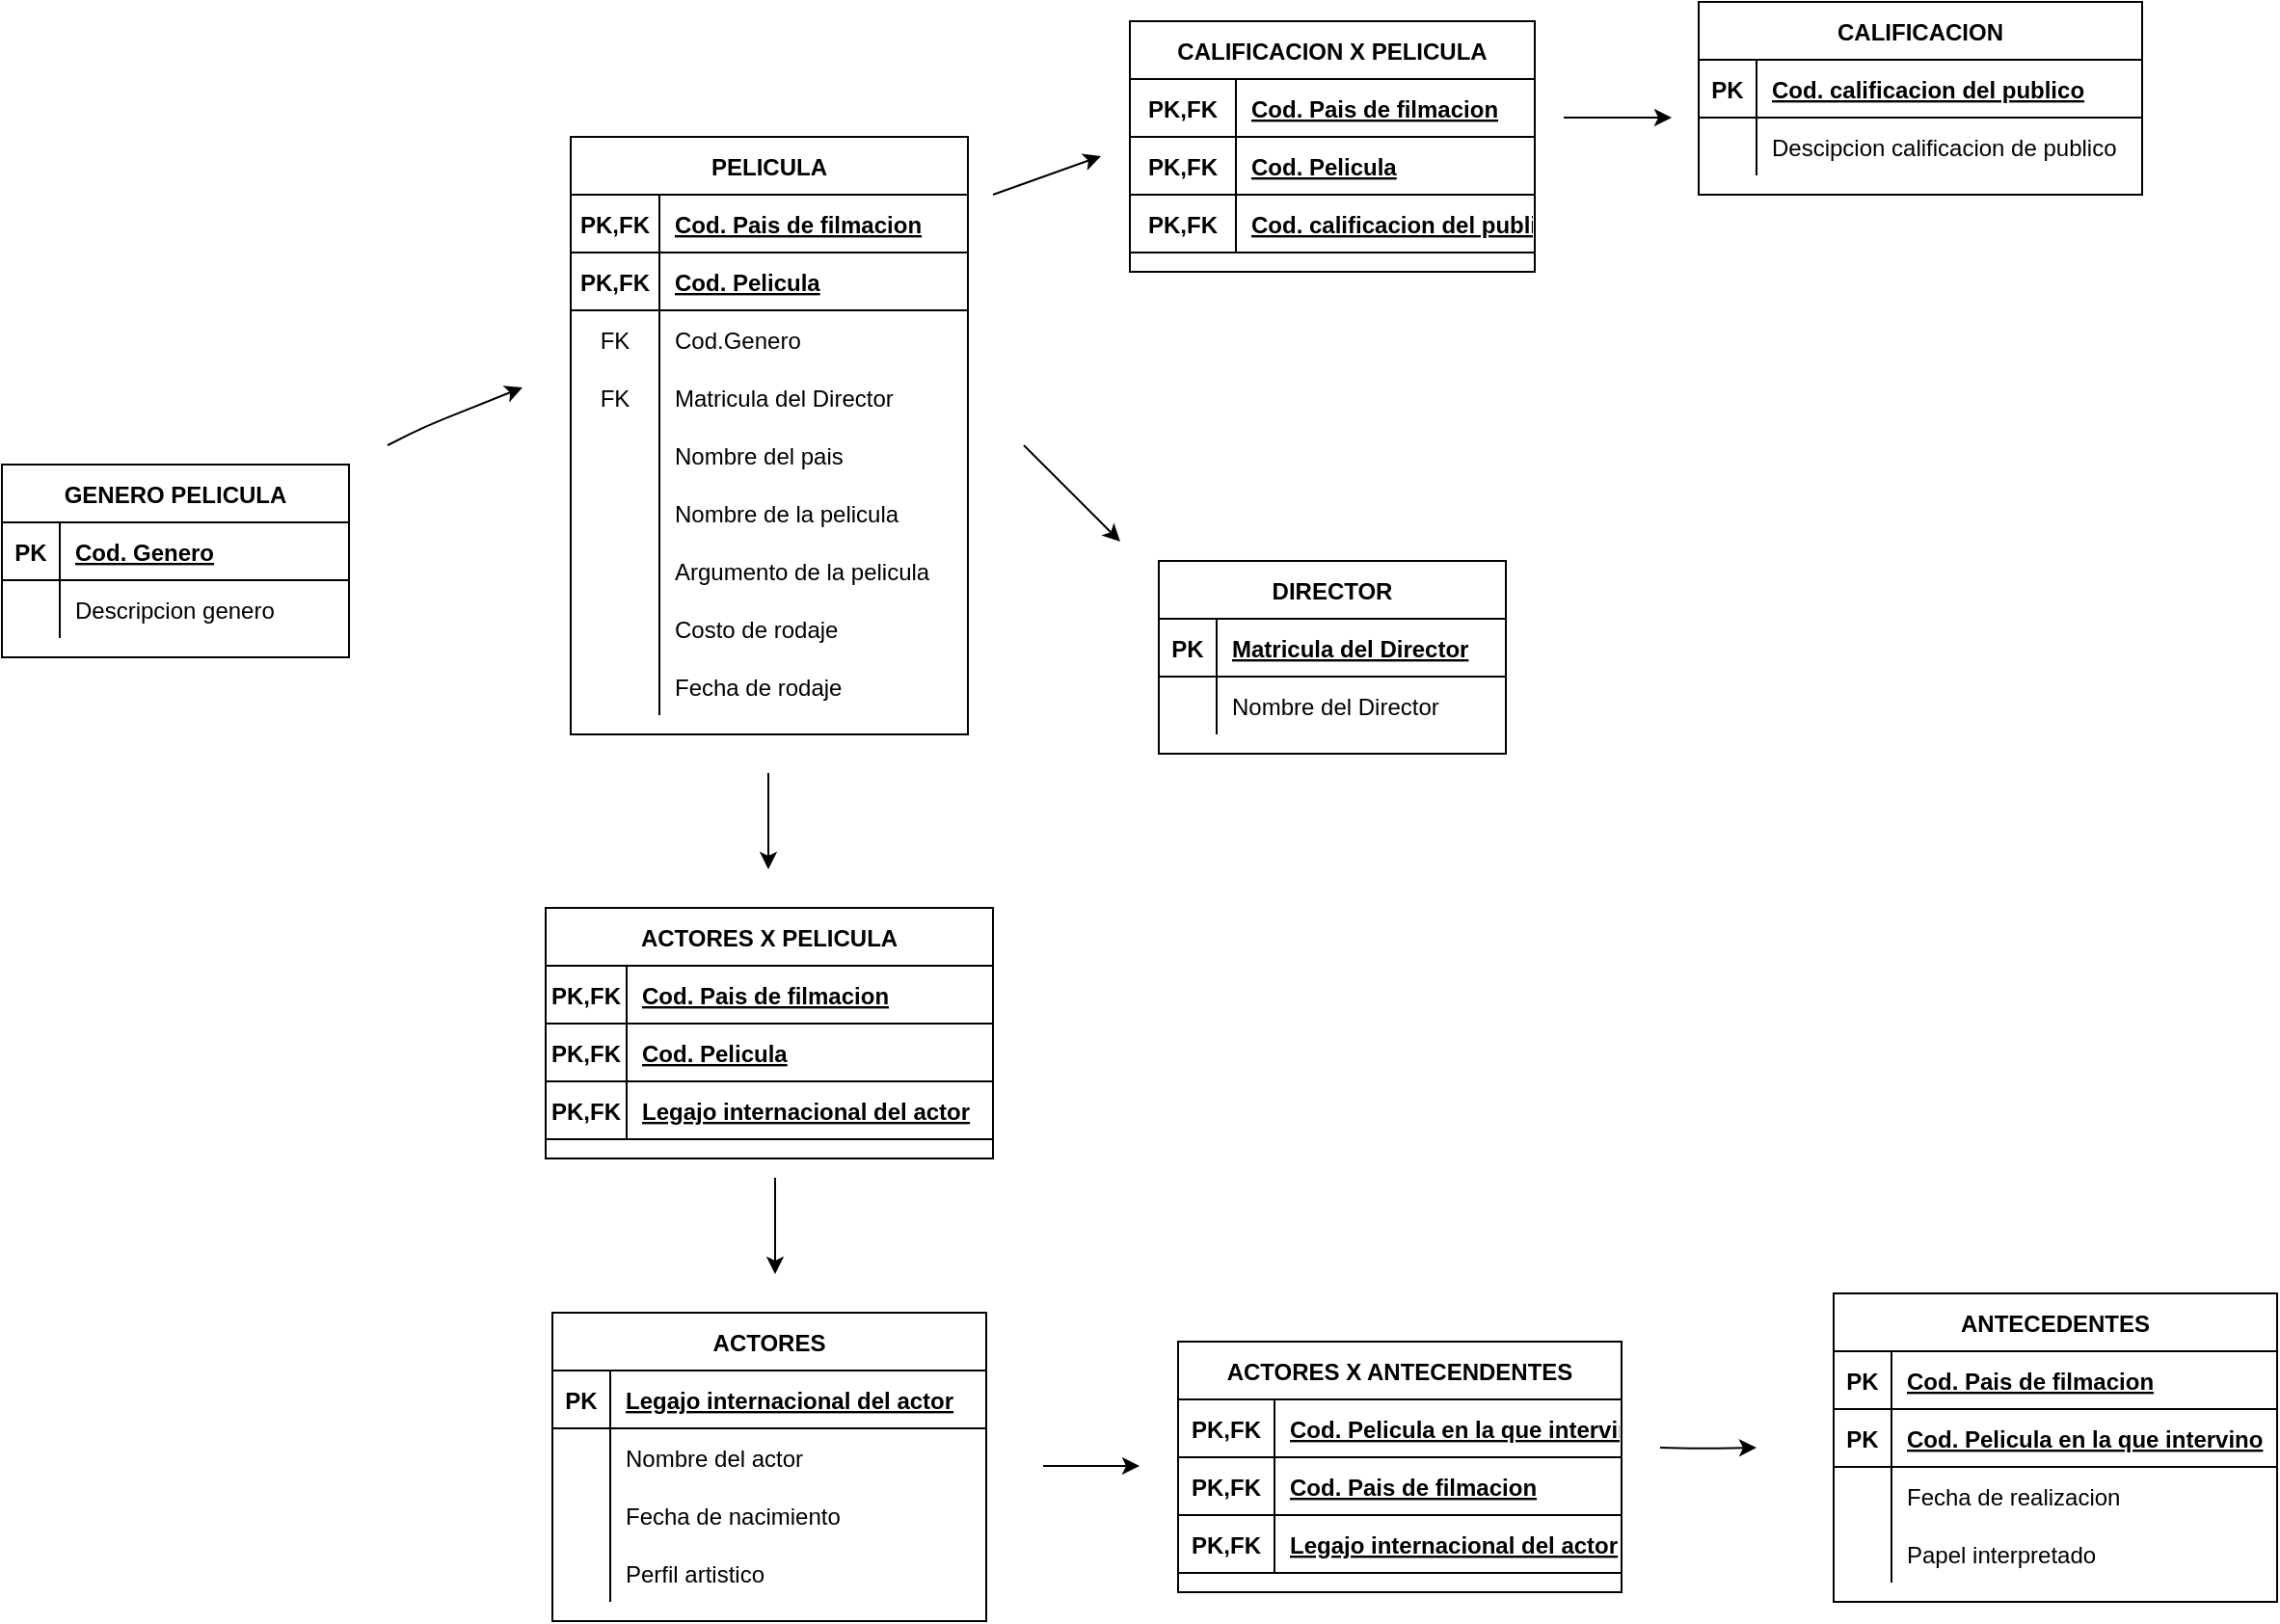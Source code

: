 <mxfile version="14.6.6" type="device"><diagram id="kVDSTqVcXKQELUIXkjLR" name="Page-1"><mxGraphModel dx="651" dy="810" grid="1" gridSize="10" guides="1" tooltips="1" connect="1" arrows="1" fold="1" page="1" pageScale="1" pageWidth="827" pageHeight="1169" math="0" shadow="0"><root><mxCell id="0"/><mxCell id="1" parent="0"/><mxCell id="yVEAFRLBSTKk6e_BJKN3-1" value="PELICULA" style="shape=table;startSize=30;container=1;collapsible=1;childLayout=tableLayout;fixedRows=1;rowLines=0;fontStyle=1;align=center;resizeLast=1;" vertex="1" parent="1"><mxGeometry x="325" y="140" width="206" height="310" as="geometry"/></mxCell><mxCell id="yVEAFRLBSTKk6e_BJKN3-2" value="" style="shape=partialRectangle;collapsible=0;dropTarget=0;pointerEvents=0;fillColor=none;top=0;left=0;bottom=1;right=0;points=[[0,0.5],[1,0.5]];portConstraint=eastwest;" vertex="1" parent="yVEAFRLBSTKk6e_BJKN3-1"><mxGeometry y="30" width="206" height="30" as="geometry"/></mxCell><mxCell id="yVEAFRLBSTKk6e_BJKN3-3" value="PK,FK" style="shape=partialRectangle;connectable=0;fillColor=none;top=0;left=0;bottom=0;right=0;fontStyle=1;overflow=hidden;" vertex="1" parent="yVEAFRLBSTKk6e_BJKN3-2"><mxGeometry width="46" height="30" as="geometry"/></mxCell><mxCell id="yVEAFRLBSTKk6e_BJKN3-4" value="Cod. Pais de filmacion" style="shape=partialRectangle;connectable=0;fillColor=none;top=0;left=0;bottom=0;right=0;align=left;spacingLeft=6;fontStyle=5;overflow=hidden;" vertex="1" parent="yVEAFRLBSTKk6e_BJKN3-2"><mxGeometry x="46" width="160" height="30" as="geometry"/></mxCell><mxCell id="yVEAFRLBSTKk6e_BJKN3-14" value="" style="shape=partialRectangle;collapsible=0;dropTarget=0;pointerEvents=0;fillColor=none;top=0;left=0;bottom=1;right=0;points=[[0,0.5],[1,0.5]];portConstraint=eastwest;" vertex="1" parent="yVEAFRLBSTKk6e_BJKN3-1"><mxGeometry y="60" width="206" height="30" as="geometry"/></mxCell><mxCell id="yVEAFRLBSTKk6e_BJKN3-15" value="PK,FK" style="shape=partialRectangle;connectable=0;fillColor=none;top=0;left=0;bottom=0;right=0;fontStyle=1;overflow=hidden;" vertex="1" parent="yVEAFRLBSTKk6e_BJKN3-14"><mxGeometry width="46" height="30" as="geometry"/></mxCell><mxCell id="yVEAFRLBSTKk6e_BJKN3-16" value="Cod. Pelicula" style="shape=partialRectangle;connectable=0;fillColor=none;top=0;left=0;bottom=0;right=0;align=left;spacingLeft=6;fontStyle=5;overflow=hidden;" vertex="1" parent="yVEAFRLBSTKk6e_BJKN3-14"><mxGeometry x="46" width="160" height="30" as="geometry"/></mxCell><mxCell id="yVEAFRLBSTKk6e_BJKN3-31" value="" style="shape=partialRectangle;collapsible=0;dropTarget=0;pointerEvents=0;fillColor=none;top=0;left=0;bottom=0;right=0;points=[[0,0.5],[1,0.5]];portConstraint=eastwest;" vertex="1" parent="yVEAFRLBSTKk6e_BJKN3-1"><mxGeometry y="90" width="206" height="30" as="geometry"/></mxCell><mxCell id="yVEAFRLBSTKk6e_BJKN3-32" value="FK" style="shape=partialRectangle;connectable=0;fillColor=none;top=0;left=0;bottom=0;right=0;fontStyle=0;overflow=hidden;" vertex="1" parent="yVEAFRLBSTKk6e_BJKN3-31"><mxGeometry width="46" height="30" as="geometry"/></mxCell><mxCell id="yVEAFRLBSTKk6e_BJKN3-33" value="Cod.Genero" style="shape=partialRectangle;connectable=0;fillColor=none;top=0;left=0;bottom=0;right=0;align=left;spacingLeft=6;fontStyle=0;overflow=hidden;" vertex="1" parent="yVEAFRLBSTKk6e_BJKN3-31"><mxGeometry x="46" width="160" height="30" as="geometry"/></mxCell><mxCell id="yVEAFRLBSTKk6e_BJKN3-35" value="" style="shape=partialRectangle;collapsible=0;dropTarget=0;pointerEvents=0;fillColor=none;top=0;left=0;bottom=0;right=0;points=[[0,0.5],[1,0.5]];portConstraint=eastwest;" vertex="1" parent="yVEAFRLBSTKk6e_BJKN3-1"><mxGeometry y="120" width="206" height="30" as="geometry"/></mxCell><mxCell id="yVEAFRLBSTKk6e_BJKN3-36" value="FK" style="shape=partialRectangle;connectable=0;fillColor=none;top=0;left=0;bottom=0;right=0;fontStyle=0;overflow=hidden;" vertex="1" parent="yVEAFRLBSTKk6e_BJKN3-35"><mxGeometry width="46" height="30" as="geometry"/></mxCell><mxCell id="yVEAFRLBSTKk6e_BJKN3-37" value="Matricula del Director" style="shape=partialRectangle;connectable=0;fillColor=none;top=0;left=0;bottom=0;right=0;align=left;spacingLeft=6;fontStyle=0;overflow=hidden;" vertex="1" parent="yVEAFRLBSTKk6e_BJKN3-35"><mxGeometry x="46" width="160" height="30" as="geometry"/></mxCell><mxCell id="yVEAFRLBSTKk6e_BJKN3-5" value="" style="shape=partialRectangle;collapsible=0;dropTarget=0;pointerEvents=0;fillColor=none;top=0;left=0;bottom=0;right=0;points=[[0,0.5],[1,0.5]];portConstraint=eastwest;" vertex="1" parent="yVEAFRLBSTKk6e_BJKN3-1"><mxGeometry y="150" width="206" height="30" as="geometry"/></mxCell><mxCell id="yVEAFRLBSTKk6e_BJKN3-6" value="" style="shape=partialRectangle;connectable=0;fillColor=none;top=0;left=0;bottom=0;right=0;editable=1;overflow=hidden;" vertex="1" parent="yVEAFRLBSTKk6e_BJKN3-5"><mxGeometry width="46" height="30" as="geometry"/></mxCell><mxCell id="yVEAFRLBSTKk6e_BJKN3-7" value="Nombre del pais" style="shape=partialRectangle;connectable=0;fillColor=none;top=0;left=0;bottom=0;right=0;align=left;spacingLeft=6;overflow=hidden;" vertex="1" parent="yVEAFRLBSTKk6e_BJKN3-5"><mxGeometry x="46" width="160" height="30" as="geometry"/></mxCell><mxCell id="yVEAFRLBSTKk6e_BJKN3-8" value="" style="shape=partialRectangle;collapsible=0;dropTarget=0;pointerEvents=0;fillColor=none;top=0;left=0;bottom=0;right=0;points=[[0,0.5],[1,0.5]];portConstraint=eastwest;" vertex="1" parent="yVEAFRLBSTKk6e_BJKN3-1"><mxGeometry y="180" width="206" height="30" as="geometry"/></mxCell><mxCell id="yVEAFRLBSTKk6e_BJKN3-9" value="" style="shape=partialRectangle;connectable=0;fillColor=none;top=0;left=0;bottom=0;right=0;editable=1;overflow=hidden;" vertex="1" parent="yVEAFRLBSTKk6e_BJKN3-8"><mxGeometry width="46" height="30" as="geometry"/></mxCell><mxCell id="yVEAFRLBSTKk6e_BJKN3-10" value="Nombre de la pelicula" style="shape=partialRectangle;connectable=0;fillColor=none;top=0;left=0;bottom=0;right=0;align=left;spacingLeft=6;overflow=hidden;" vertex="1" parent="yVEAFRLBSTKk6e_BJKN3-8"><mxGeometry x="46" width="160" height="30" as="geometry"/></mxCell><mxCell id="yVEAFRLBSTKk6e_BJKN3-11" value="" style="shape=partialRectangle;collapsible=0;dropTarget=0;pointerEvents=0;fillColor=none;top=0;left=0;bottom=0;right=0;points=[[0,0.5],[1,0.5]];portConstraint=eastwest;" vertex="1" parent="yVEAFRLBSTKk6e_BJKN3-1"><mxGeometry y="210" width="206" height="30" as="geometry"/></mxCell><mxCell id="yVEAFRLBSTKk6e_BJKN3-12" value="" style="shape=partialRectangle;connectable=0;fillColor=none;top=0;left=0;bottom=0;right=0;editable=1;overflow=hidden;" vertex="1" parent="yVEAFRLBSTKk6e_BJKN3-11"><mxGeometry width="46" height="30" as="geometry"/></mxCell><mxCell id="yVEAFRLBSTKk6e_BJKN3-13" value="Argumento de la pelicula" style="shape=partialRectangle;connectable=0;fillColor=none;top=0;left=0;bottom=0;right=0;align=left;spacingLeft=6;overflow=hidden;" vertex="1" parent="yVEAFRLBSTKk6e_BJKN3-11"><mxGeometry x="46" width="160" height="30" as="geometry"/></mxCell><mxCell id="yVEAFRLBSTKk6e_BJKN3-129" value="" style="shape=partialRectangle;collapsible=0;dropTarget=0;pointerEvents=0;fillColor=none;top=0;left=0;bottom=0;right=0;points=[[0,0.5],[1,0.5]];portConstraint=eastwest;" vertex="1" parent="yVEAFRLBSTKk6e_BJKN3-1"><mxGeometry y="240" width="206" height="30" as="geometry"/></mxCell><mxCell id="yVEAFRLBSTKk6e_BJKN3-130" value="" style="shape=partialRectangle;connectable=0;fillColor=none;top=0;left=0;bottom=0;right=0;editable=1;overflow=hidden;" vertex="1" parent="yVEAFRLBSTKk6e_BJKN3-129"><mxGeometry width="46" height="30" as="geometry"/></mxCell><mxCell id="yVEAFRLBSTKk6e_BJKN3-131" value="Costo de rodaje" style="shape=partialRectangle;connectable=0;fillColor=none;top=0;left=0;bottom=0;right=0;align=left;spacingLeft=6;overflow=hidden;" vertex="1" parent="yVEAFRLBSTKk6e_BJKN3-129"><mxGeometry x="46" width="160" height="30" as="geometry"/></mxCell><mxCell id="yVEAFRLBSTKk6e_BJKN3-132" value="" style="shape=partialRectangle;collapsible=0;dropTarget=0;pointerEvents=0;fillColor=none;top=0;left=0;bottom=0;right=0;points=[[0,0.5],[1,0.5]];portConstraint=eastwest;" vertex="1" parent="yVEAFRLBSTKk6e_BJKN3-1"><mxGeometry y="270" width="206" height="30" as="geometry"/></mxCell><mxCell id="yVEAFRLBSTKk6e_BJKN3-133" value="" style="shape=partialRectangle;connectable=0;fillColor=none;top=0;left=0;bottom=0;right=0;editable=1;overflow=hidden;" vertex="1" parent="yVEAFRLBSTKk6e_BJKN3-132"><mxGeometry width="46" height="30" as="geometry"/></mxCell><mxCell id="yVEAFRLBSTKk6e_BJKN3-134" value="Fecha de rodaje" style="shape=partialRectangle;connectable=0;fillColor=none;top=0;left=0;bottom=0;right=0;align=left;spacingLeft=6;overflow=hidden;" vertex="1" parent="yVEAFRLBSTKk6e_BJKN3-132"><mxGeometry x="46" width="160" height="30" as="geometry"/></mxCell><mxCell id="yVEAFRLBSTKk6e_BJKN3-18" value="GENERO PELICULA" style="shape=table;startSize=30;container=1;collapsible=1;childLayout=tableLayout;fixedRows=1;rowLines=0;fontStyle=1;align=center;resizeLast=1;" vertex="1" parent="1"><mxGeometry x="30" y="310" width="180" height="100" as="geometry"/></mxCell><mxCell id="yVEAFRLBSTKk6e_BJKN3-19" value="" style="shape=partialRectangle;collapsible=0;dropTarget=0;pointerEvents=0;fillColor=none;top=0;left=0;bottom=1;right=0;points=[[0,0.5],[1,0.5]];portConstraint=eastwest;" vertex="1" parent="yVEAFRLBSTKk6e_BJKN3-18"><mxGeometry y="30" width="180" height="30" as="geometry"/></mxCell><mxCell id="yVEAFRLBSTKk6e_BJKN3-20" value="PK" style="shape=partialRectangle;connectable=0;fillColor=none;top=0;left=0;bottom=0;right=0;fontStyle=1;overflow=hidden;" vertex="1" parent="yVEAFRLBSTKk6e_BJKN3-19"><mxGeometry width="30" height="30" as="geometry"/></mxCell><mxCell id="yVEAFRLBSTKk6e_BJKN3-21" value="Cod. Genero" style="shape=partialRectangle;connectable=0;fillColor=none;top=0;left=0;bottom=0;right=0;align=left;spacingLeft=6;fontStyle=5;overflow=hidden;" vertex="1" parent="yVEAFRLBSTKk6e_BJKN3-19"><mxGeometry x="30" width="150" height="30" as="geometry"/></mxCell><mxCell id="yVEAFRLBSTKk6e_BJKN3-22" value="" style="shape=partialRectangle;collapsible=0;dropTarget=0;pointerEvents=0;fillColor=none;top=0;left=0;bottom=0;right=0;points=[[0,0.5],[1,0.5]];portConstraint=eastwest;" vertex="1" parent="yVEAFRLBSTKk6e_BJKN3-18"><mxGeometry y="60" width="180" height="30" as="geometry"/></mxCell><mxCell id="yVEAFRLBSTKk6e_BJKN3-23" value="" style="shape=partialRectangle;connectable=0;fillColor=none;top=0;left=0;bottom=0;right=0;editable=1;overflow=hidden;" vertex="1" parent="yVEAFRLBSTKk6e_BJKN3-22"><mxGeometry width="30" height="30" as="geometry"/></mxCell><mxCell id="yVEAFRLBSTKk6e_BJKN3-24" value="Descripcion genero" style="shape=partialRectangle;connectable=0;fillColor=none;top=0;left=0;bottom=0;right=0;align=left;spacingLeft=6;overflow=hidden;" vertex="1" parent="yVEAFRLBSTKk6e_BJKN3-22"><mxGeometry x="30" width="150" height="30" as="geometry"/></mxCell><mxCell id="yVEAFRLBSTKk6e_BJKN3-34" value="" style="endArrow=classic;html=1;" edge="1" parent="1"><mxGeometry width="50" height="50" relative="1" as="geometry"><mxPoint x="230" y="300" as="sourcePoint"/><mxPoint x="300" y="270" as="targetPoint"/><Array as="points"><mxPoint x="250" y="290"/></Array></mxGeometry></mxCell><mxCell id="yVEAFRLBSTKk6e_BJKN3-38" value="DIRECTOR" style="shape=table;startSize=30;container=1;collapsible=1;childLayout=tableLayout;fixedRows=1;rowLines=0;fontStyle=1;align=center;resizeLast=1;" vertex="1" parent="1"><mxGeometry x="630" y="360" width="180" height="100" as="geometry"/></mxCell><mxCell id="yVEAFRLBSTKk6e_BJKN3-39" value="" style="shape=partialRectangle;collapsible=0;dropTarget=0;pointerEvents=0;fillColor=none;top=0;left=0;bottom=1;right=0;points=[[0,0.5],[1,0.5]];portConstraint=eastwest;" vertex="1" parent="yVEAFRLBSTKk6e_BJKN3-38"><mxGeometry y="30" width="180" height="30" as="geometry"/></mxCell><mxCell id="yVEAFRLBSTKk6e_BJKN3-40" value="PK" style="shape=partialRectangle;connectable=0;fillColor=none;top=0;left=0;bottom=0;right=0;fontStyle=1;overflow=hidden;" vertex="1" parent="yVEAFRLBSTKk6e_BJKN3-39"><mxGeometry width="30" height="30" as="geometry"/></mxCell><mxCell id="yVEAFRLBSTKk6e_BJKN3-41" value="Matricula del Director" style="shape=partialRectangle;connectable=0;fillColor=none;top=0;left=0;bottom=0;right=0;align=left;spacingLeft=6;fontStyle=5;overflow=hidden;" vertex="1" parent="yVEAFRLBSTKk6e_BJKN3-39"><mxGeometry x="30" width="150" height="30" as="geometry"/></mxCell><mxCell id="yVEAFRLBSTKk6e_BJKN3-42" value="" style="shape=partialRectangle;collapsible=0;dropTarget=0;pointerEvents=0;fillColor=none;top=0;left=0;bottom=0;right=0;points=[[0,0.5],[1,0.5]];portConstraint=eastwest;" vertex="1" parent="yVEAFRLBSTKk6e_BJKN3-38"><mxGeometry y="60" width="180" height="30" as="geometry"/></mxCell><mxCell id="yVEAFRLBSTKk6e_BJKN3-43" value="" style="shape=partialRectangle;connectable=0;fillColor=none;top=0;left=0;bottom=0;right=0;editable=1;overflow=hidden;" vertex="1" parent="yVEAFRLBSTKk6e_BJKN3-42"><mxGeometry width="30" height="30" as="geometry"/></mxCell><mxCell id="yVEAFRLBSTKk6e_BJKN3-44" value="Nombre del Director" style="shape=partialRectangle;connectable=0;fillColor=none;top=0;left=0;bottom=0;right=0;align=left;spacingLeft=6;overflow=hidden;" vertex="1" parent="yVEAFRLBSTKk6e_BJKN3-42"><mxGeometry x="30" width="150" height="30" as="geometry"/></mxCell><mxCell id="yVEAFRLBSTKk6e_BJKN3-51" value="" style="endArrow=classic;html=1;" edge="1" parent="1"><mxGeometry width="50" height="50" relative="1" as="geometry"><mxPoint x="560" y="300" as="sourcePoint"/><mxPoint x="610" y="350" as="targetPoint"/></mxGeometry></mxCell><mxCell id="yVEAFRLBSTKk6e_BJKN3-52" value="ACTORES" style="shape=table;startSize=30;container=1;collapsible=1;childLayout=tableLayout;fixedRows=1;rowLines=0;fontStyle=1;align=center;resizeLast=1;" vertex="1" parent="1"><mxGeometry x="315.5" y="750" width="225" height="160" as="geometry"/></mxCell><mxCell id="yVEAFRLBSTKk6e_BJKN3-53" value="" style="shape=partialRectangle;collapsible=0;dropTarget=0;pointerEvents=0;fillColor=none;top=0;left=0;bottom=1;right=0;points=[[0,0.5],[1,0.5]];portConstraint=eastwest;" vertex="1" parent="yVEAFRLBSTKk6e_BJKN3-52"><mxGeometry y="30" width="225" height="30" as="geometry"/></mxCell><mxCell id="yVEAFRLBSTKk6e_BJKN3-54" value="PK" style="shape=partialRectangle;connectable=0;fillColor=none;top=0;left=0;bottom=0;right=0;fontStyle=1;overflow=hidden;" vertex="1" parent="yVEAFRLBSTKk6e_BJKN3-53"><mxGeometry width="30" height="30" as="geometry"/></mxCell><mxCell id="yVEAFRLBSTKk6e_BJKN3-55" value="Legajo internacional del actor" style="shape=partialRectangle;connectable=0;fillColor=none;top=0;left=0;bottom=0;right=0;align=left;spacingLeft=6;fontStyle=5;overflow=hidden;" vertex="1" parent="yVEAFRLBSTKk6e_BJKN3-53"><mxGeometry x="30" width="195" height="30" as="geometry"/></mxCell><mxCell id="yVEAFRLBSTKk6e_BJKN3-56" value="" style="shape=partialRectangle;collapsible=0;dropTarget=0;pointerEvents=0;fillColor=none;top=0;left=0;bottom=0;right=0;points=[[0,0.5],[1,0.5]];portConstraint=eastwest;" vertex="1" parent="yVEAFRLBSTKk6e_BJKN3-52"><mxGeometry y="60" width="225" height="30" as="geometry"/></mxCell><mxCell id="yVEAFRLBSTKk6e_BJKN3-57" value="" style="shape=partialRectangle;connectable=0;fillColor=none;top=0;left=0;bottom=0;right=0;editable=1;overflow=hidden;" vertex="1" parent="yVEAFRLBSTKk6e_BJKN3-56"><mxGeometry width="30" height="30" as="geometry"/></mxCell><mxCell id="yVEAFRLBSTKk6e_BJKN3-58" value="Nombre del actor" style="shape=partialRectangle;connectable=0;fillColor=none;top=0;left=0;bottom=0;right=0;align=left;spacingLeft=6;overflow=hidden;" vertex="1" parent="yVEAFRLBSTKk6e_BJKN3-56"><mxGeometry x="30" width="195" height="30" as="geometry"/></mxCell><mxCell id="yVEAFRLBSTKk6e_BJKN3-59" value="" style="shape=partialRectangle;collapsible=0;dropTarget=0;pointerEvents=0;fillColor=none;top=0;left=0;bottom=0;right=0;points=[[0,0.5],[1,0.5]];portConstraint=eastwest;" vertex="1" parent="yVEAFRLBSTKk6e_BJKN3-52"><mxGeometry y="90" width="225" height="30" as="geometry"/></mxCell><mxCell id="yVEAFRLBSTKk6e_BJKN3-60" value="" style="shape=partialRectangle;connectable=0;fillColor=none;top=0;left=0;bottom=0;right=0;editable=1;overflow=hidden;" vertex="1" parent="yVEAFRLBSTKk6e_BJKN3-59"><mxGeometry width="30" height="30" as="geometry"/></mxCell><mxCell id="yVEAFRLBSTKk6e_BJKN3-61" value="Fecha de nacimiento" style="shape=partialRectangle;connectable=0;fillColor=none;top=0;left=0;bottom=0;right=0;align=left;spacingLeft=6;overflow=hidden;" vertex="1" parent="yVEAFRLBSTKk6e_BJKN3-59"><mxGeometry x="30" width="195" height="30" as="geometry"/></mxCell><mxCell id="yVEAFRLBSTKk6e_BJKN3-62" value="" style="shape=partialRectangle;collapsible=0;dropTarget=0;pointerEvents=0;fillColor=none;top=0;left=0;bottom=0;right=0;points=[[0,0.5],[1,0.5]];portConstraint=eastwest;" vertex="1" parent="yVEAFRLBSTKk6e_BJKN3-52"><mxGeometry y="120" width="225" height="30" as="geometry"/></mxCell><mxCell id="yVEAFRLBSTKk6e_BJKN3-63" value="" style="shape=partialRectangle;connectable=0;fillColor=none;top=0;left=0;bottom=0;right=0;editable=1;overflow=hidden;" vertex="1" parent="yVEAFRLBSTKk6e_BJKN3-62"><mxGeometry width="30" height="30" as="geometry"/></mxCell><mxCell id="yVEAFRLBSTKk6e_BJKN3-64" value="Perfil artistico" style="shape=partialRectangle;connectable=0;fillColor=none;top=0;left=0;bottom=0;right=0;align=left;spacingLeft=6;overflow=hidden;" vertex="1" parent="yVEAFRLBSTKk6e_BJKN3-62"><mxGeometry x="30" width="195" height="30" as="geometry"/></mxCell><mxCell id="yVEAFRLBSTKk6e_BJKN3-65" value="ACTORES X PELICULA" style="shape=table;startSize=30;container=1;collapsible=1;childLayout=tableLayout;fixedRows=1;rowLines=0;fontStyle=1;align=center;resizeLast=1;" vertex="1" parent="1"><mxGeometry x="312" y="540" width="232" height="130" as="geometry"/></mxCell><mxCell id="yVEAFRLBSTKk6e_BJKN3-66" value="" style="shape=partialRectangle;collapsible=0;dropTarget=0;pointerEvents=0;fillColor=none;top=0;left=0;bottom=1;right=0;points=[[0,0.5],[1,0.5]];portConstraint=eastwest;" vertex="1" parent="yVEAFRLBSTKk6e_BJKN3-65"><mxGeometry y="30" width="232" height="30" as="geometry"/></mxCell><mxCell id="yVEAFRLBSTKk6e_BJKN3-67" value="PK,FK" style="shape=partialRectangle;connectable=0;fillColor=none;top=0;left=0;bottom=0;right=0;fontStyle=1;overflow=hidden;" vertex="1" parent="yVEAFRLBSTKk6e_BJKN3-66"><mxGeometry width="42" height="30" as="geometry"/></mxCell><mxCell id="yVEAFRLBSTKk6e_BJKN3-68" value="Cod. Pais de filmacion" style="shape=partialRectangle;connectable=0;fillColor=none;top=0;left=0;bottom=0;right=0;align=left;spacingLeft=6;fontStyle=5;overflow=hidden;" vertex="1" parent="yVEAFRLBSTKk6e_BJKN3-66"><mxGeometry x="42" width="190" height="30" as="geometry"/></mxCell><mxCell id="yVEAFRLBSTKk6e_BJKN3-78" value="" style="shape=partialRectangle;collapsible=0;dropTarget=0;pointerEvents=0;fillColor=none;top=0;left=0;bottom=1;right=0;points=[[0,0.5],[1,0.5]];portConstraint=eastwest;" vertex="1" parent="yVEAFRLBSTKk6e_BJKN3-65"><mxGeometry y="60" width="232" height="30" as="geometry"/></mxCell><mxCell id="yVEAFRLBSTKk6e_BJKN3-79" value="PK,FK" style="shape=partialRectangle;connectable=0;fillColor=none;top=0;left=0;bottom=0;right=0;fontStyle=1;overflow=hidden;" vertex="1" parent="yVEAFRLBSTKk6e_BJKN3-78"><mxGeometry width="42" height="30" as="geometry"/></mxCell><mxCell id="yVEAFRLBSTKk6e_BJKN3-80" value="Cod. Pelicula" style="shape=partialRectangle;connectable=0;fillColor=none;top=0;left=0;bottom=0;right=0;align=left;spacingLeft=6;fontStyle=5;overflow=hidden;" vertex="1" parent="yVEAFRLBSTKk6e_BJKN3-78"><mxGeometry x="42" width="190" height="30" as="geometry"/></mxCell><mxCell id="yVEAFRLBSTKk6e_BJKN3-82" value="" style="shape=partialRectangle;collapsible=0;dropTarget=0;pointerEvents=0;fillColor=none;top=0;left=0;bottom=1;right=0;points=[[0,0.5],[1,0.5]];portConstraint=eastwest;" vertex="1" parent="yVEAFRLBSTKk6e_BJKN3-65"><mxGeometry y="90" width="232" height="30" as="geometry"/></mxCell><mxCell id="yVEAFRLBSTKk6e_BJKN3-83" value="PK,FK" style="shape=partialRectangle;connectable=0;fillColor=none;top=0;left=0;bottom=0;right=0;fontStyle=1;overflow=hidden;" vertex="1" parent="yVEAFRLBSTKk6e_BJKN3-82"><mxGeometry width="42" height="30" as="geometry"/></mxCell><mxCell id="yVEAFRLBSTKk6e_BJKN3-84" value="Legajo internacional del actor" style="shape=partialRectangle;connectable=0;fillColor=none;top=0;left=0;bottom=0;right=0;align=left;spacingLeft=6;fontStyle=5;overflow=hidden;" vertex="1" parent="yVEAFRLBSTKk6e_BJKN3-82"><mxGeometry x="42" width="190" height="30" as="geometry"/></mxCell><mxCell id="yVEAFRLBSTKk6e_BJKN3-81" value="" style="endArrow=classic;html=1;" edge="1" parent="1"><mxGeometry width="50" height="50" relative="1" as="geometry"><mxPoint x="427.5" y="470" as="sourcePoint"/><mxPoint x="427.5" y="520" as="targetPoint"/></mxGeometry></mxCell><mxCell id="yVEAFRLBSTKk6e_BJKN3-85" value="" style="endArrow=classic;html=1;" edge="1" parent="1"><mxGeometry width="50" height="50" relative="1" as="geometry"><mxPoint x="431" y="680" as="sourcePoint"/><mxPoint x="431" y="730" as="targetPoint"/></mxGeometry></mxCell><mxCell id="yVEAFRLBSTKk6e_BJKN3-86" value="ACTORES X ANTECENDENTES" style="shape=table;startSize=30;container=1;collapsible=1;childLayout=tableLayout;fixedRows=1;rowLines=0;fontStyle=1;align=center;resizeLast=1;" vertex="1" parent="1"><mxGeometry x="640" y="765" width="230" height="130" as="geometry"/></mxCell><mxCell id="yVEAFRLBSTKk6e_BJKN3-87" value="" style="shape=partialRectangle;collapsible=0;dropTarget=0;pointerEvents=0;fillColor=none;top=0;left=0;bottom=1;right=0;points=[[0,0.5],[1,0.5]];portConstraint=eastwest;" vertex="1" parent="yVEAFRLBSTKk6e_BJKN3-86"><mxGeometry y="30" width="230" height="30" as="geometry"/></mxCell><mxCell id="yVEAFRLBSTKk6e_BJKN3-88" value="PK,FK" style="shape=partialRectangle;connectable=0;fillColor=none;top=0;left=0;bottom=0;right=0;fontStyle=1;overflow=hidden;" vertex="1" parent="yVEAFRLBSTKk6e_BJKN3-87"><mxGeometry width="50" height="30" as="geometry"/></mxCell><mxCell id="yVEAFRLBSTKk6e_BJKN3-89" value="Cod. Pelicula en la que intervino" style="shape=partialRectangle;connectable=0;fillColor=none;top=0;left=0;bottom=0;right=0;align=left;spacingLeft=6;fontStyle=5;overflow=hidden;" vertex="1" parent="yVEAFRLBSTKk6e_BJKN3-87"><mxGeometry x="50" width="180" height="30" as="geometry"/></mxCell><mxCell id="yVEAFRLBSTKk6e_BJKN3-99" value="" style="shape=partialRectangle;collapsible=0;dropTarget=0;pointerEvents=0;fillColor=none;top=0;left=0;bottom=1;right=0;points=[[0,0.5],[1,0.5]];portConstraint=eastwest;" vertex="1" parent="yVEAFRLBSTKk6e_BJKN3-86"><mxGeometry y="60" width="230" height="30" as="geometry"/></mxCell><mxCell id="yVEAFRLBSTKk6e_BJKN3-100" value="PK,FK" style="shape=partialRectangle;connectable=0;fillColor=none;top=0;left=0;bottom=0;right=0;fontStyle=1;overflow=hidden;" vertex="1" parent="yVEAFRLBSTKk6e_BJKN3-99"><mxGeometry width="50" height="30" as="geometry"/></mxCell><mxCell id="yVEAFRLBSTKk6e_BJKN3-101" value="Cod. Pais de filmacion" style="shape=partialRectangle;connectable=0;fillColor=none;top=0;left=0;bottom=0;right=0;align=left;spacingLeft=6;fontStyle=5;overflow=hidden;" vertex="1" parent="yVEAFRLBSTKk6e_BJKN3-99"><mxGeometry x="50" width="180" height="30" as="geometry"/></mxCell><mxCell id="yVEAFRLBSTKk6e_BJKN3-102" value="" style="shape=partialRectangle;collapsible=0;dropTarget=0;pointerEvents=0;fillColor=none;top=0;left=0;bottom=1;right=0;points=[[0,0.5],[1,0.5]];portConstraint=eastwest;" vertex="1" parent="yVEAFRLBSTKk6e_BJKN3-86"><mxGeometry y="90" width="230" height="30" as="geometry"/></mxCell><mxCell id="yVEAFRLBSTKk6e_BJKN3-103" value="PK,FK" style="shape=partialRectangle;connectable=0;fillColor=none;top=0;left=0;bottom=0;right=0;fontStyle=1;overflow=hidden;" vertex="1" parent="yVEAFRLBSTKk6e_BJKN3-102"><mxGeometry width="50" height="30" as="geometry"/></mxCell><mxCell id="yVEAFRLBSTKk6e_BJKN3-104" value="Legajo internacional del actor" style="shape=partialRectangle;connectable=0;fillColor=none;top=0;left=0;bottom=0;right=0;align=left;spacingLeft=6;fontStyle=5;overflow=hidden;" vertex="1" parent="yVEAFRLBSTKk6e_BJKN3-102"><mxGeometry x="50" width="180" height="30" as="geometry"/></mxCell><mxCell id="yVEAFRLBSTKk6e_BJKN3-105" value="" style="endArrow=classic;html=1;" edge="1" parent="1"><mxGeometry width="50" height="50" relative="1" as="geometry"><mxPoint x="570" y="829.5" as="sourcePoint"/><mxPoint x="620" y="829.5" as="targetPoint"/></mxGeometry></mxCell><mxCell id="yVEAFRLBSTKk6e_BJKN3-106" value="ANTECEDENTES" style="shape=table;startSize=30;container=1;collapsible=1;childLayout=tableLayout;fixedRows=1;rowLines=0;fontStyle=1;align=center;resizeLast=1;" vertex="1" parent="1"><mxGeometry x="980" y="740" width="230" height="160" as="geometry"/></mxCell><mxCell id="yVEAFRLBSTKk6e_BJKN3-119" value="" style="shape=partialRectangle;collapsible=0;dropTarget=0;pointerEvents=0;fillColor=none;top=0;left=0;bottom=1;right=0;points=[[0,0.5],[1,0.5]];portConstraint=eastwest;" vertex="1" parent="yVEAFRLBSTKk6e_BJKN3-106"><mxGeometry y="30" width="230" height="30" as="geometry"/></mxCell><mxCell id="yVEAFRLBSTKk6e_BJKN3-120" value="PK" style="shape=partialRectangle;connectable=0;fillColor=none;top=0;left=0;bottom=0;right=0;fontStyle=1;overflow=hidden;" vertex="1" parent="yVEAFRLBSTKk6e_BJKN3-119"><mxGeometry width="30" height="30" as="geometry"/></mxCell><mxCell id="yVEAFRLBSTKk6e_BJKN3-121" value="Cod. Pais de filmacion" style="shape=partialRectangle;connectable=0;fillColor=none;top=0;left=0;bottom=0;right=0;align=left;spacingLeft=6;fontStyle=5;overflow=hidden;" vertex="1" parent="yVEAFRLBSTKk6e_BJKN3-119"><mxGeometry x="30" width="200" height="30" as="geometry"/></mxCell><mxCell id="yVEAFRLBSTKk6e_BJKN3-125" value="" style="shape=partialRectangle;collapsible=0;dropTarget=0;pointerEvents=0;fillColor=none;top=0;left=0;bottom=1;right=0;points=[[0,0.5],[1,0.5]];portConstraint=eastwest;" vertex="1" parent="yVEAFRLBSTKk6e_BJKN3-106"><mxGeometry y="60" width="230" height="30" as="geometry"/></mxCell><mxCell id="yVEAFRLBSTKk6e_BJKN3-126" value="PK" style="shape=partialRectangle;connectable=0;fillColor=none;top=0;left=0;bottom=0;right=0;fontStyle=1;overflow=hidden;" vertex="1" parent="yVEAFRLBSTKk6e_BJKN3-125"><mxGeometry width="30" height="30" as="geometry"/></mxCell><mxCell id="yVEAFRLBSTKk6e_BJKN3-127" value="Cod. Pelicula en la que intervino" style="shape=partialRectangle;connectable=0;fillColor=none;top=0;left=0;bottom=0;right=0;align=left;spacingLeft=6;fontStyle=5;overflow=hidden;" vertex="1" parent="yVEAFRLBSTKk6e_BJKN3-125"><mxGeometry x="30" width="200" height="30" as="geometry"/></mxCell><mxCell id="yVEAFRLBSTKk6e_BJKN3-110" value="" style="shape=partialRectangle;collapsible=0;dropTarget=0;pointerEvents=0;fillColor=none;top=0;left=0;bottom=0;right=0;points=[[0,0.5],[1,0.5]];portConstraint=eastwest;" vertex="1" parent="yVEAFRLBSTKk6e_BJKN3-106"><mxGeometry y="90" width="230" height="30" as="geometry"/></mxCell><mxCell id="yVEAFRLBSTKk6e_BJKN3-111" value="" style="shape=partialRectangle;connectable=0;fillColor=none;top=0;left=0;bottom=0;right=0;editable=1;overflow=hidden;" vertex="1" parent="yVEAFRLBSTKk6e_BJKN3-110"><mxGeometry width="30" height="30" as="geometry"/></mxCell><mxCell id="yVEAFRLBSTKk6e_BJKN3-112" value="Fecha de realizacion" style="shape=partialRectangle;connectable=0;fillColor=none;top=0;left=0;bottom=0;right=0;align=left;spacingLeft=6;overflow=hidden;" vertex="1" parent="yVEAFRLBSTKk6e_BJKN3-110"><mxGeometry x="30" width="200" height="30" as="geometry"/></mxCell><mxCell id="yVEAFRLBSTKk6e_BJKN3-113" value="" style="shape=partialRectangle;collapsible=0;dropTarget=0;pointerEvents=0;fillColor=none;top=0;left=0;bottom=0;right=0;points=[[0,0.5],[1,0.5]];portConstraint=eastwest;" vertex="1" parent="yVEAFRLBSTKk6e_BJKN3-106"><mxGeometry y="120" width="230" height="30" as="geometry"/></mxCell><mxCell id="yVEAFRLBSTKk6e_BJKN3-114" value="" style="shape=partialRectangle;connectable=0;fillColor=none;top=0;left=0;bottom=0;right=0;editable=1;overflow=hidden;" vertex="1" parent="yVEAFRLBSTKk6e_BJKN3-113"><mxGeometry width="30" height="30" as="geometry"/></mxCell><mxCell id="yVEAFRLBSTKk6e_BJKN3-115" value="Papel interpretado" style="shape=partialRectangle;connectable=0;fillColor=none;top=0;left=0;bottom=0;right=0;align=left;spacingLeft=6;overflow=hidden;" vertex="1" parent="yVEAFRLBSTKk6e_BJKN3-113"><mxGeometry x="30" width="200" height="30" as="geometry"/></mxCell><mxCell id="yVEAFRLBSTKk6e_BJKN3-128" value="" style="endArrow=classic;html=1;" edge="1" parent="1"><mxGeometry width="50" height="50" relative="1" as="geometry"><mxPoint x="890" y="820" as="sourcePoint"/><mxPoint x="940" y="820" as="targetPoint"/><Array as="points"><mxPoint x="910" y="820.5"/></Array></mxGeometry></mxCell><mxCell id="yVEAFRLBSTKk6e_BJKN3-141" value="CALIFICACION X PELICULA" style="shape=table;startSize=30;container=1;collapsible=1;childLayout=tableLayout;fixedRows=1;rowLines=0;fontStyle=1;align=center;resizeLast=1;" vertex="1" parent="1"><mxGeometry x="615" y="80" width="210" height="130" as="geometry"/></mxCell><mxCell id="yVEAFRLBSTKk6e_BJKN3-142" value="" style="shape=partialRectangle;collapsible=0;dropTarget=0;pointerEvents=0;fillColor=none;top=0;left=0;bottom=1;right=0;points=[[0,0.5],[1,0.5]];portConstraint=eastwest;" vertex="1" parent="yVEAFRLBSTKk6e_BJKN3-141"><mxGeometry y="30" width="210" height="30" as="geometry"/></mxCell><mxCell id="yVEAFRLBSTKk6e_BJKN3-143" value="PK,FK" style="shape=partialRectangle;connectable=0;fillColor=none;top=0;left=0;bottom=0;right=0;fontStyle=1;overflow=hidden;" vertex="1" parent="yVEAFRLBSTKk6e_BJKN3-142"><mxGeometry width="55" height="30" as="geometry"/></mxCell><mxCell id="yVEAFRLBSTKk6e_BJKN3-144" value="Cod. Pais de filmacion" style="shape=partialRectangle;connectable=0;fillColor=none;top=0;left=0;bottom=0;right=0;align=left;spacingLeft=6;fontStyle=5;overflow=hidden;" vertex="1" parent="yVEAFRLBSTKk6e_BJKN3-142"><mxGeometry x="55" width="155" height="30" as="geometry"/></mxCell><mxCell id="yVEAFRLBSTKk6e_BJKN3-154" value="" style="shape=partialRectangle;collapsible=0;dropTarget=0;pointerEvents=0;fillColor=none;top=0;left=0;bottom=1;right=0;points=[[0,0.5],[1,0.5]];portConstraint=eastwest;" vertex="1" parent="yVEAFRLBSTKk6e_BJKN3-141"><mxGeometry y="60" width="210" height="30" as="geometry"/></mxCell><mxCell id="yVEAFRLBSTKk6e_BJKN3-155" value="PK,FK" style="shape=partialRectangle;connectable=0;fillColor=none;top=0;left=0;bottom=0;right=0;fontStyle=1;overflow=hidden;" vertex="1" parent="yVEAFRLBSTKk6e_BJKN3-154"><mxGeometry width="55" height="30" as="geometry"/></mxCell><mxCell id="yVEAFRLBSTKk6e_BJKN3-156" value="Cod. Pelicula" style="shape=partialRectangle;connectable=0;fillColor=none;top=0;left=0;bottom=0;right=0;align=left;spacingLeft=6;fontStyle=5;overflow=hidden;" vertex="1" parent="yVEAFRLBSTKk6e_BJKN3-154"><mxGeometry x="55" width="155" height="30" as="geometry"/></mxCell><mxCell id="yVEAFRLBSTKk6e_BJKN3-157" value="" style="shape=partialRectangle;collapsible=0;dropTarget=0;pointerEvents=0;fillColor=none;top=0;left=0;bottom=1;right=0;points=[[0,0.5],[1,0.5]];portConstraint=eastwest;" vertex="1" parent="yVEAFRLBSTKk6e_BJKN3-141"><mxGeometry y="90" width="210" height="30" as="geometry"/></mxCell><mxCell id="yVEAFRLBSTKk6e_BJKN3-158" value="PK,FK" style="shape=partialRectangle;connectable=0;fillColor=none;top=0;left=0;bottom=0;right=0;fontStyle=1;overflow=hidden;" vertex="1" parent="yVEAFRLBSTKk6e_BJKN3-157"><mxGeometry width="55" height="30" as="geometry"/></mxCell><mxCell id="yVEAFRLBSTKk6e_BJKN3-159" value="Cod. calificacion del publico" style="shape=partialRectangle;connectable=0;fillColor=none;top=0;left=0;bottom=0;right=0;align=left;spacingLeft=6;fontStyle=5;overflow=hidden;" vertex="1" parent="yVEAFRLBSTKk6e_BJKN3-157"><mxGeometry x="55" width="155" height="30" as="geometry"/></mxCell><mxCell id="yVEAFRLBSTKk6e_BJKN3-160" value="" style="endArrow=classic;html=1;" edge="1" parent="1"><mxGeometry width="50" height="50" relative="1" as="geometry"><mxPoint x="544" y="170" as="sourcePoint"/><mxPoint x="600" y="150" as="targetPoint"/></mxGeometry></mxCell><mxCell id="yVEAFRLBSTKk6e_BJKN3-161" value="" style="endArrow=classic;html=1;" edge="1" parent="1"><mxGeometry width="50" height="50" relative="1" as="geometry"><mxPoint x="840" y="130" as="sourcePoint"/><mxPoint x="896" y="130" as="targetPoint"/></mxGeometry></mxCell><mxCell id="yVEAFRLBSTKk6e_BJKN3-162" value="CALIFICACION" style="shape=table;startSize=30;container=1;collapsible=1;childLayout=tableLayout;fixedRows=1;rowLines=0;fontStyle=1;align=center;resizeLast=1;" vertex="1" parent="1"><mxGeometry x="910" y="70" width="230" height="100" as="geometry"/></mxCell><mxCell id="yVEAFRLBSTKk6e_BJKN3-163" value="" style="shape=partialRectangle;collapsible=0;dropTarget=0;pointerEvents=0;fillColor=none;top=0;left=0;bottom=1;right=0;points=[[0,0.5],[1,0.5]];portConstraint=eastwest;" vertex="1" parent="yVEAFRLBSTKk6e_BJKN3-162"><mxGeometry y="30" width="230" height="30" as="geometry"/></mxCell><mxCell id="yVEAFRLBSTKk6e_BJKN3-164" value="PK" style="shape=partialRectangle;connectable=0;fillColor=none;top=0;left=0;bottom=0;right=0;fontStyle=1;overflow=hidden;" vertex="1" parent="yVEAFRLBSTKk6e_BJKN3-163"><mxGeometry width="30" height="30" as="geometry"/></mxCell><mxCell id="yVEAFRLBSTKk6e_BJKN3-165" value="Cod. calificacion del publico" style="shape=partialRectangle;connectable=0;fillColor=none;top=0;left=0;bottom=0;right=0;align=left;spacingLeft=6;fontStyle=5;overflow=hidden;" vertex="1" parent="yVEAFRLBSTKk6e_BJKN3-163"><mxGeometry x="30" width="200" height="30" as="geometry"/></mxCell><mxCell id="yVEAFRLBSTKk6e_BJKN3-178" value="" style="shape=partialRectangle;collapsible=0;dropTarget=0;pointerEvents=0;fillColor=none;top=0;left=0;bottom=0;right=0;points=[[0,0.5],[1,0.5]];portConstraint=eastwest;" vertex="1" parent="yVEAFRLBSTKk6e_BJKN3-162"><mxGeometry y="60" width="230" height="30" as="geometry"/></mxCell><mxCell id="yVEAFRLBSTKk6e_BJKN3-179" value="" style="shape=partialRectangle;connectable=0;fillColor=none;top=0;left=0;bottom=0;right=0;editable=1;overflow=hidden;" vertex="1" parent="yVEAFRLBSTKk6e_BJKN3-178"><mxGeometry width="30" height="30" as="geometry"/></mxCell><mxCell id="yVEAFRLBSTKk6e_BJKN3-180" value="Descipcion calificacion de publico" style="shape=partialRectangle;connectable=0;fillColor=none;top=0;left=0;bottom=0;right=0;align=left;spacingLeft=6;overflow=hidden;" vertex="1" parent="yVEAFRLBSTKk6e_BJKN3-178"><mxGeometry x="30" width="200" height="30" as="geometry"/></mxCell></root></mxGraphModel></diagram></mxfile>